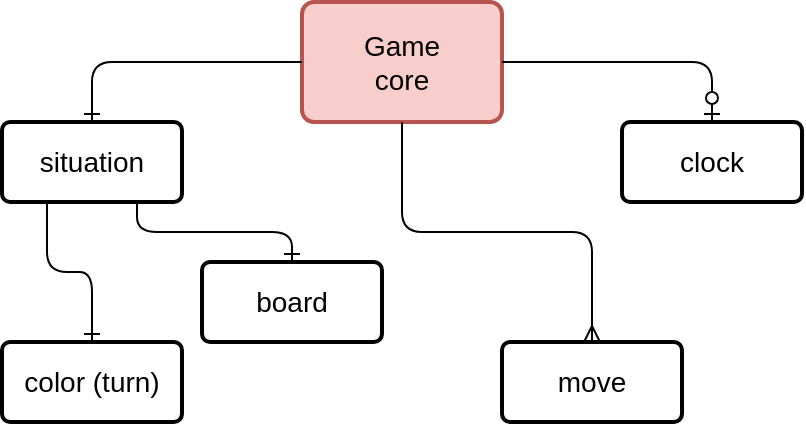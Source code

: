 <mxfile version="10.6.0" type="device"><diagram id="YOU8e59kb-QPn52yOAlo" name="Page-1"><mxGraphModel dx="758" dy="508" grid="1" gridSize="10" guides="1" tooltips="1" connect="1" arrows="1" fold="1" page="1" pageScale="1" pageWidth="850" pageHeight="1100" math="0" shadow="0"><root><mxCell id="0"/><mxCell id="1" parent="0"/><mxCell id="7WUtfHO8p-2PMSnqYJva-2" value="clock" style="strokeWidth=2;rounded=1;arcSize=10;whiteSpace=wrap;html=1;align=center;fontSize=14;" vertex="1" parent="1"><mxGeometry x="450" y="160" width="90" height="40" as="geometry"/></mxCell><mxCell id="7WUtfHO8p-2PMSnqYJva-3" value="color (turn)" style="strokeWidth=2;rounded=1;arcSize=10;whiteSpace=wrap;html=1;align=center;fontSize=14;" vertex="1" parent="1"><mxGeometry x="140" y="270" width="90" height="40" as="geometry"/></mxCell><mxCell id="7WUtfHO8p-2PMSnqYJva-4" value="board" style="strokeWidth=2;rounded=1;arcSize=10;whiteSpace=wrap;html=1;align=center;fontSize=14;" vertex="1" parent="1"><mxGeometry x="240" y="230" width="90" height="40" as="geometry"/></mxCell><mxCell id="7WUtfHO8p-2PMSnqYJva-5" value="move" style="strokeWidth=2;rounded=1;arcSize=10;whiteSpace=wrap;html=1;align=center;fontSize=14;" vertex="1" parent="1"><mxGeometry x="390" y="270" width="90" height="40" as="geometry"/></mxCell><mxCell id="7WUtfHO8p-2PMSnqYJva-6" value="&lt;div&gt;Game &lt;br&gt;&lt;/div&gt;&lt;div&gt;core&lt;br&gt;&lt;/div&gt;" style="strokeWidth=2;rounded=1;arcSize=10;whiteSpace=wrap;html=1;align=center;fontSize=14;fillColor=#f8cecc;strokeColor=#b85450;" vertex="1" parent="1"><mxGeometry x="290" y="100" width="100" height="60" as="geometry"/></mxCell><mxCell id="7WUtfHO8p-2PMSnqYJva-7" value="situation" style="strokeWidth=2;rounded=1;arcSize=10;whiteSpace=wrap;html=1;align=center;fontSize=14;" vertex="1" parent="1"><mxGeometry x="140" y="160" width="90" height="40" as="geometry"/></mxCell><mxCell id="7WUtfHO8p-2PMSnqYJva-9" value="" style="edgeStyle=orthogonalEdgeStyle;fontSize=12;html=1;endArrow=ERone;endFill=1;exitX=0;exitY=0.5;exitDx=0;exitDy=0;entryX=0.5;entryY=0;entryDx=0;entryDy=0;" edge="1" parent="1" source="7WUtfHO8p-2PMSnqYJva-6" target="7WUtfHO8p-2PMSnqYJva-7"><mxGeometry width="100" height="100" relative="1" as="geometry"><mxPoint x="340" y="210" as="sourcePoint"/><mxPoint x="340" y="300" as="targetPoint"/></mxGeometry></mxCell><mxCell id="7WUtfHO8p-2PMSnqYJva-10" value="" style="edgeStyle=orthogonalEdgeStyle;fontSize=12;html=1;endArrow=ERone;endFill=1;exitX=0.75;exitY=1;exitDx=0;exitDy=0;entryX=0.5;entryY=0;entryDx=0;entryDy=0;" edge="1" parent="1" source="7WUtfHO8p-2PMSnqYJva-7" target="7WUtfHO8p-2PMSnqYJva-4"><mxGeometry width="100" height="100" relative="1" as="geometry"><mxPoint x="350" y="220" as="sourcePoint"/><mxPoint x="350" y="310" as="targetPoint"/></mxGeometry></mxCell><mxCell id="7WUtfHO8p-2PMSnqYJva-11" value="" style="edgeStyle=orthogonalEdgeStyle;fontSize=12;html=1;endArrow=ERone;endFill=1;exitX=0.25;exitY=1;exitDx=0;exitDy=0;entryX=0.5;entryY=0;entryDx=0;entryDy=0;" edge="1" parent="1" source="7WUtfHO8p-2PMSnqYJva-7" target="7WUtfHO8p-2PMSnqYJva-3"><mxGeometry width="100" height="100" relative="1" as="geometry"><mxPoint x="360" y="230" as="sourcePoint"/><mxPoint x="360" y="320" as="targetPoint"/></mxGeometry></mxCell><mxCell id="7WUtfHO8p-2PMSnqYJva-12" value="" style="edgeStyle=orthogonalEdgeStyle;fontSize=12;html=1;endArrow=ERmany;exitX=0.5;exitY=1;exitDx=0;exitDy=0;entryX=0.5;entryY=0;entryDx=0;entryDy=0;" edge="1" parent="1" source="7WUtfHO8p-2PMSnqYJva-6" target="7WUtfHO8p-2PMSnqYJva-5"><mxGeometry width="100" height="100" relative="1" as="geometry"><mxPoint x="310" y="470" as="sourcePoint"/><mxPoint x="410" y="370" as="targetPoint"/></mxGeometry></mxCell><mxCell id="7WUtfHO8p-2PMSnqYJva-13" value="" style="edgeStyle=orthogonalEdgeStyle;fontSize=12;html=1;endArrow=ERzeroToOne;endFill=1;entryX=0.5;entryY=0;entryDx=0;entryDy=0;exitX=1;exitY=0.5;exitDx=0;exitDy=0;" edge="1" parent="1" source="7WUtfHO8p-2PMSnqYJva-6" target="7WUtfHO8p-2PMSnqYJva-2"><mxGeometry width="100" height="100" relative="1" as="geometry"><mxPoint x="480" y="200" as="sourcePoint"/><mxPoint x="580" y="100" as="targetPoint"/></mxGeometry></mxCell></root></mxGraphModel></diagram></mxfile>